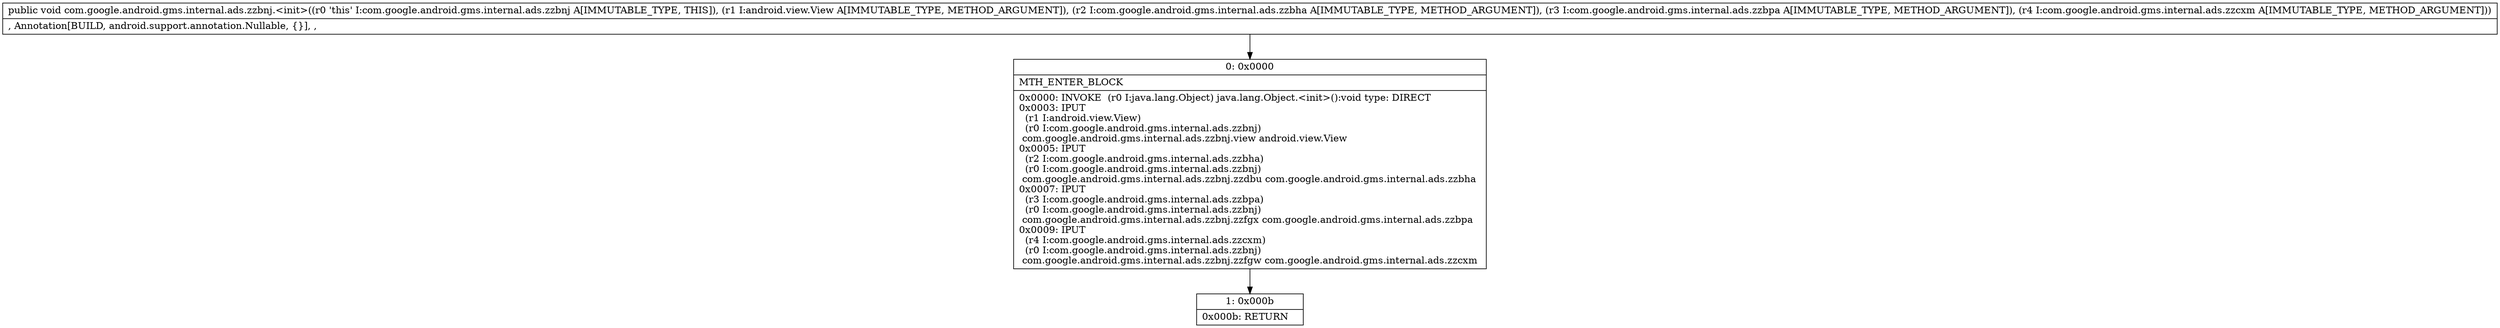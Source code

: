 digraph "CFG forcom.google.android.gms.internal.ads.zzbnj.\<init\>(Landroid\/view\/View;Lcom\/google\/android\/gms\/internal\/ads\/zzbha;Lcom\/google\/android\/gms\/internal\/ads\/zzbpa;Lcom\/google\/android\/gms\/internal\/ads\/zzcxm;)V" {
Node_0 [shape=record,label="{0\:\ 0x0000|MTH_ENTER_BLOCK\l|0x0000: INVOKE  (r0 I:java.lang.Object) java.lang.Object.\<init\>():void type: DIRECT \l0x0003: IPUT  \l  (r1 I:android.view.View)\l  (r0 I:com.google.android.gms.internal.ads.zzbnj)\l com.google.android.gms.internal.ads.zzbnj.view android.view.View \l0x0005: IPUT  \l  (r2 I:com.google.android.gms.internal.ads.zzbha)\l  (r0 I:com.google.android.gms.internal.ads.zzbnj)\l com.google.android.gms.internal.ads.zzbnj.zzdbu com.google.android.gms.internal.ads.zzbha \l0x0007: IPUT  \l  (r3 I:com.google.android.gms.internal.ads.zzbpa)\l  (r0 I:com.google.android.gms.internal.ads.zzbnj)\l com.google.android.gms.internal.ads.zzbnj.zzfgx com.google.android.gms.internal.ads.zzbpa \l0x0009: IPUT  \l  (r4 I:com.google.android.gms.internal.ads.zzcxm)\l  (r0 I:com.google.android.gms.internal.ads.zzbnj)\l com.google.android.gms.internal.ads.zzbnj.zzfgw com.google.android.gms.internal.ads.zzcxm \l}"];
Node_1 [shape=record,label="{1\:\ 0x000b|0x000b: RETURN   \l}"];
MethodNode[shape=record,label="{public void com.google.android.gms.internal.ads.zzbnj.\<init\>((r0 'this' I:com.google.android.gms.internal.ads.zzbnj A[IMMUTABLE_TYPE, THIS]), (r1 I:android.view.View A[IMMUTABLE_TYPE, METHOD_ARGUMENT]), (r2 I:com.google.android.gms.internal.ads.zzbha A[IMMUTABLE_TYPE, METHOD_ARGUMENT]), (r3 I:com.google.android.gms.internal.ads.zzbpa A[IMMUTABLE_TYPE, METHOD_ARGUMENT]), (r4 I:com.google.android.gms.internal.ads.zzcxm A[IMMUTABLE_TYPE, METHOD_ARGUMENT]))  | , Annotation[BUILD, android.support.annotation.Nullable, \{\}], , \l}"];
MethodNode -> Node_0;
Node_0 -> Node_1;
}

